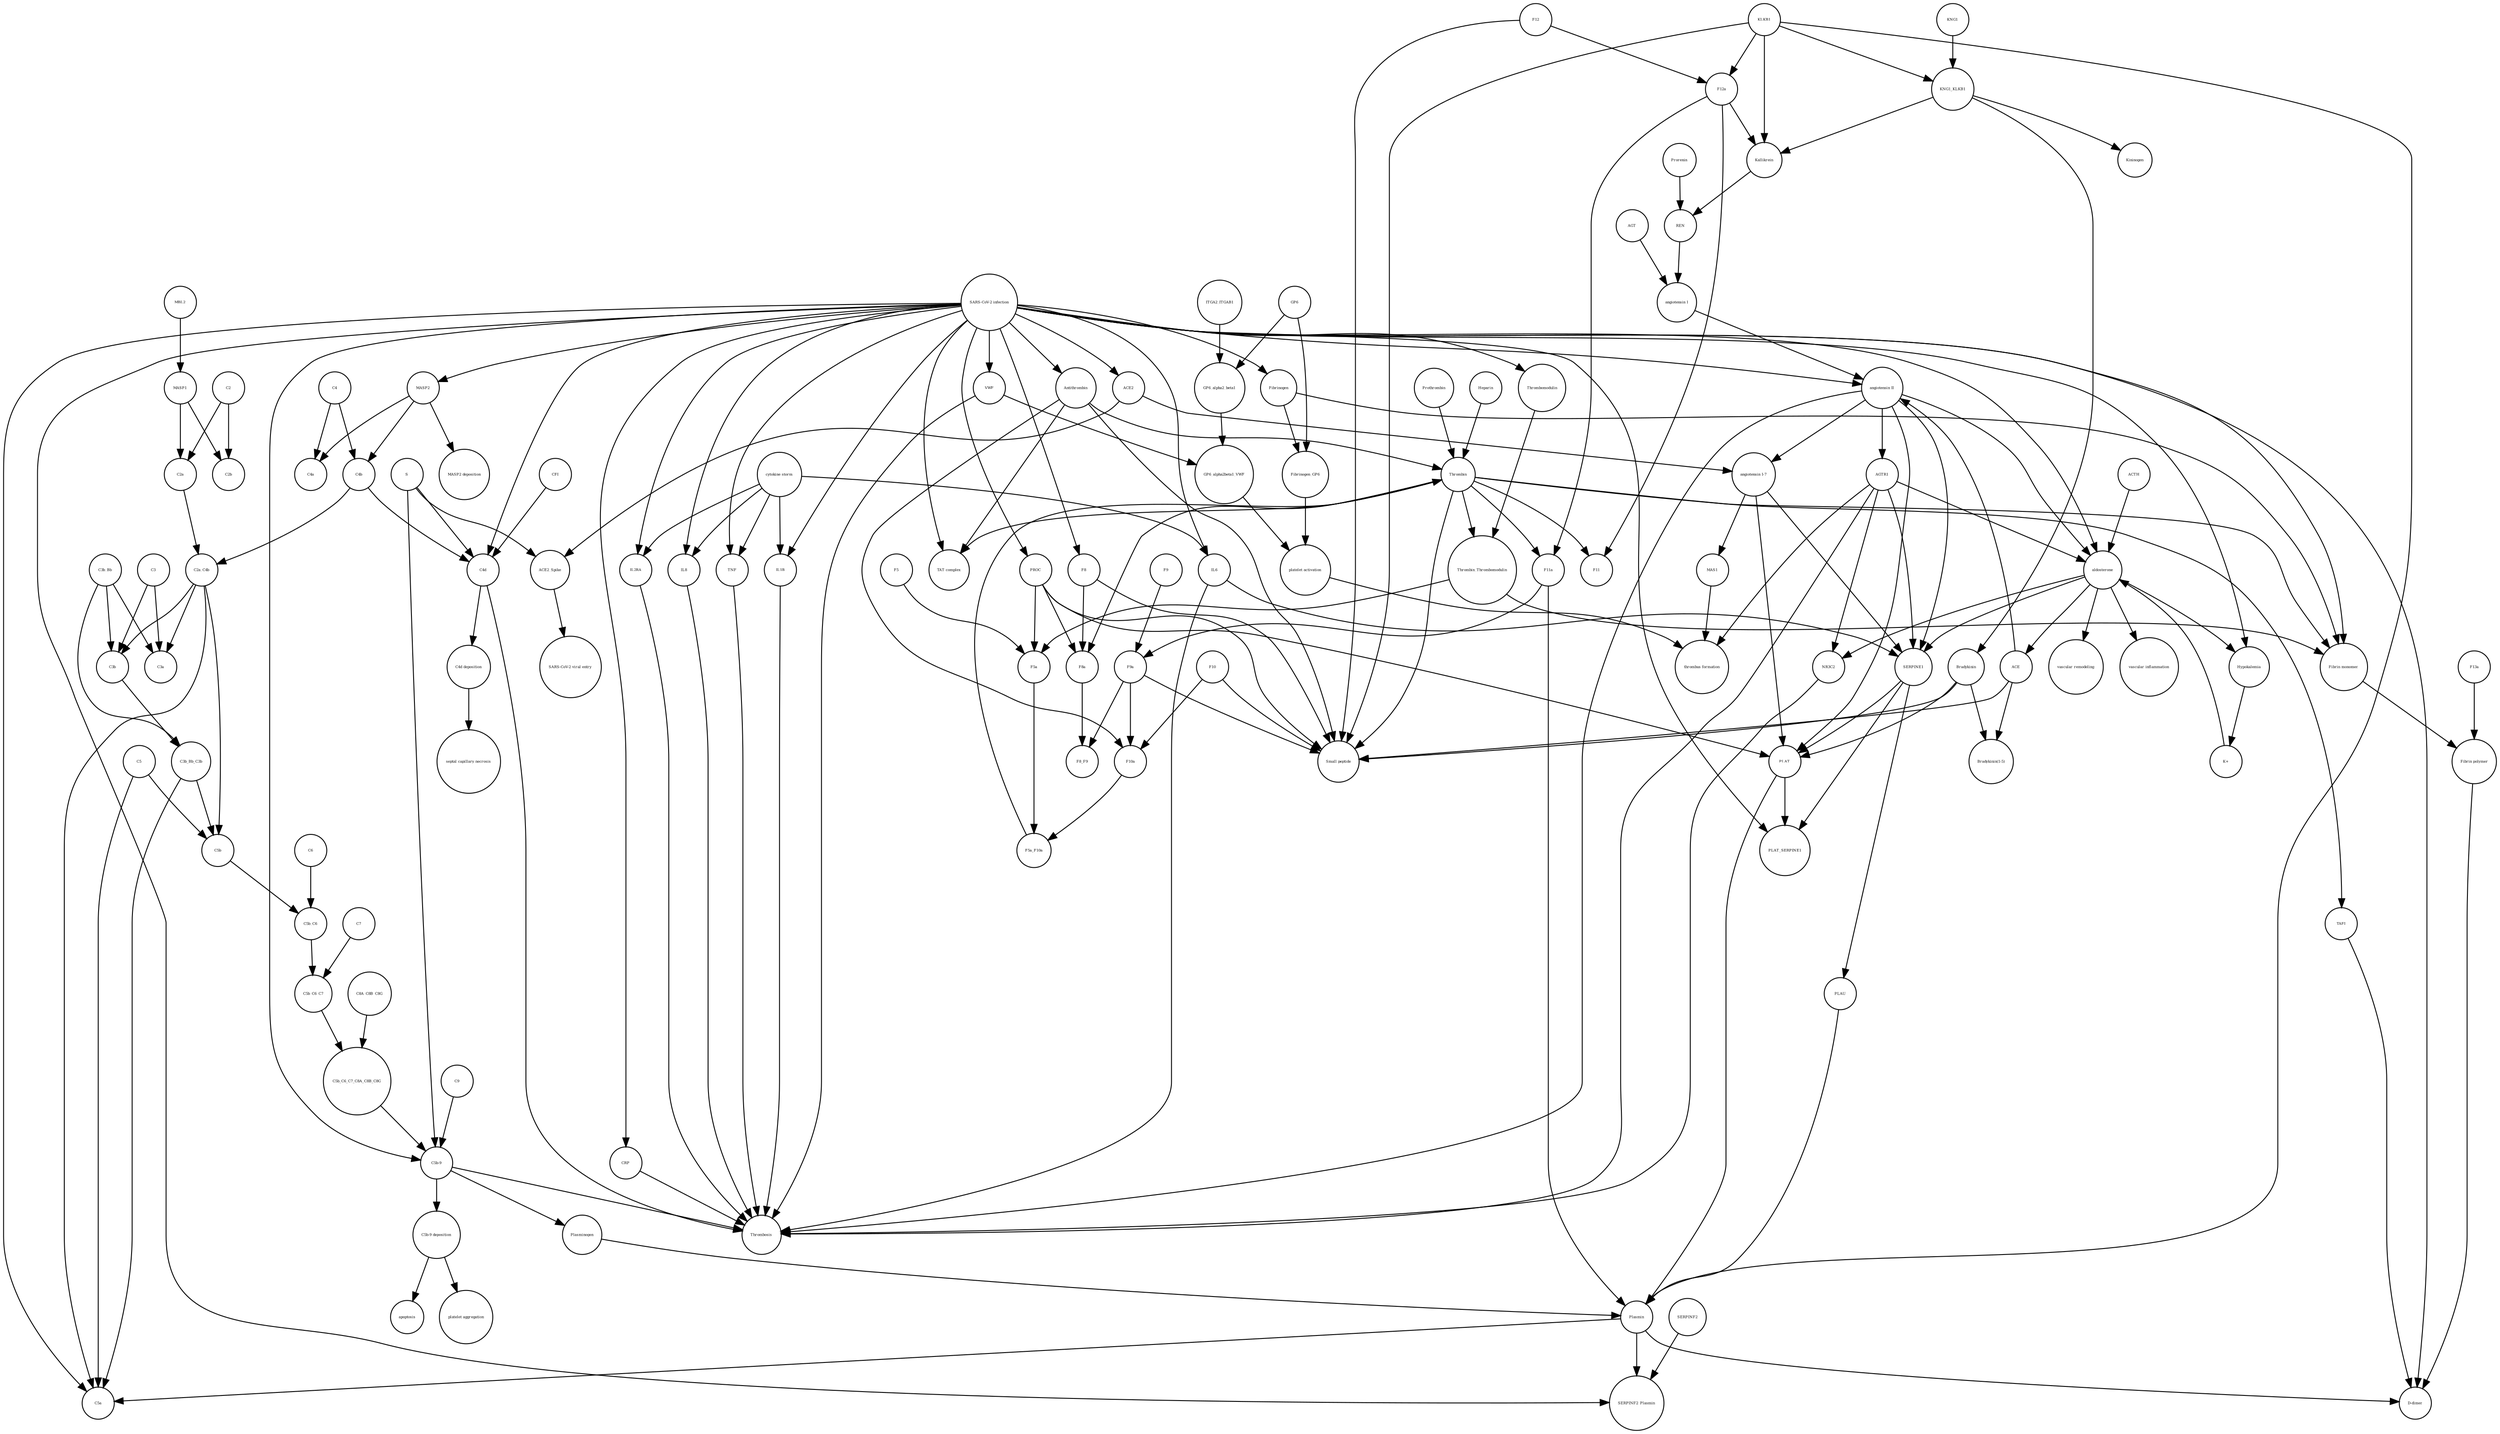 strict digraph  {
ACE2_Spike [annotation="urn_miriam_pdb_6CS2|urn_miriam_hgnc_13557|urn_miriam_uniprot_P0DTC2|urn_miriam_taxonomy_9606|urn_miriam_taxonomy_2697049", bipartite=0, cls=complex, fontsize=4, label=ACE2_Spike, shape=circle];
"SARS-CoV-2 viral entry" [annotation="urn_miriam_taxonomy_2697049|urn_miriam_mesh_D012327", bipartite=0, cls=phenotype, fontsize=4, label="SARS-CoV-2 viral entry", shape=circle];
"angiotensin II" [annotation="urn_miriam_obo.chebi_CHEBI%3A2718|urn_miriam_taxonomy_9606", bipartite=0, cls="simple chemical", fontsize=4, label="angiotensin II", shape=circle];
Thrombosis [annotation="urn_miriam_mesh_D013923|urn_miriam_mesh_D055806|urn_miriam_taxonomy_10090|urn_miriam_taxonomy_10116", bipartite=0, cls=phenotype, fontsize=4, label=Thrombosis, shape=circle];
AGTR1 [annotation=urn_miriam_hgnc_336, bipartite=0, cls=macromolecule, fontsize=4, label=AGTR1, shape=circle];
"thrombus formation" [annotation="urn_miriam_mesh_D013917|urn_miriam_taxonomy_9606", bipartite=0, cls=phenotype, fontsize=4, label="thrombus formation", shape=circle];
MAS1 [annotation="", bipartite=0, cls=macromolecule, fontsize=4, label=MAS1, shape=circle];
"C4d deposition" [annotation="urn_miriam_mesh_D018366|urn_miriam_pubmed_32299776|urn_miriam_taxonomy_9606", bipartite=0, cls=phenotype, fontsize=4, label="C4d deposition", shape=circle];
"septal capillary necrosis" [annotation="urn_miriam_mesh_D007681|urn_miriam_taxonomy_9606", bipartite=0, cls=phenotype, fontsize=4, label="septal capillary necrosis", shape=circle];
"C5b-9 deposition" [annotation="urn_miriam_pubmed_32299776|urn_miriam_mesh_D018366|urn_miriam_taxonomy_9606", bipartite=0, cls=phenotype, fontsize=4, label="C5b-9 deposition", shape=circle];
apoptosis [annotation="urn_miriam_obo.go_GO%3A0006915|urn_miriam_taxonomy_9606", bipartite=0, cls=phenotype, fontsize=4, label=apoptosis, shape=circle];
"platelet aggregation" [annotation="urn_miriam_obo.go_GO%3A0030168|urn_miriam_taxonomy_9606", bipartite=0, cls=phenotype, fontsize=4, label="platelet aggregation", shape=circle];
Fibrinogen_GP6 [annotation="urn_miriam_pubmed_19296670|urn_miriam_obo.go_GO%3A0005577|urn_miriam_hgnc_HGNC%3A14388|urn_miriam_taxonomy_9606", bipartite=0, cls=complex, fontsize=4, label=Fibrinogen_GP6, shape=circle];
"platelet activation" [annotation="urn_miriam_obo.go_GO%3A0030168|urn_miriam_taxonomy_9606", bipartite=0, cls=phenotype, fontsize=4, label="platelet activation", shape=circle];
GP6_alpha2beta1_VWF [annotation="urn_miriam_pubmed_25051961|urn_miriam_taxonomy_10090|urn_miriam_hgnc_14338|urn_miriam_hgnc_6137|urn_miriam_hgnc_6153|urn_miriam_hgnc_12726", bipartite=0, cls=complex, fontsize=4, label=GP6_alpha2beta1_VWF, shape=circle];
"C5b-9" [annotation="urn_miriam_obo.go_GO%3A0005579|urn_miriam_mesh_D015938|urn_miriam_mesh_D050776|urn_miriam_hgnc_1339|urn_miriam_hgnc_1346|urn_miriam_hgnc_1352|urn_miriam_hgnc_1353|urn_miriam_hgnc_1354|urn_miriam_hgnc_1358|urn_miriam_taxonomy_9606", bipartite=0, cls=complex, fontsize=4, label="C5b-9", shape=circle];
C4d [annotation="urn_miriam_hgnc.symbol_C4b|urn_miriam_mesh_C032261|urn_miriam_taxonomy_9606", bipartite=0, cls=macromolecule, fontsize=4, label=C4d, shape=circle];
MASP2 [annotation="urn_miriam_hgnc_6902|urn_miriam_taxonomy_9606", bipartite=0, cls=macromolecule, fontsize=4, label=MASP2, shape=circle];
"MASP2 deposition" [annotation="urn_miriam_pubmed_32299776|urn_miriam_taxonomy_9606", bipartite=0, cls=phenotype, fontsize=4, label="MASP2 deposition", shape=circle];
VWF [annotation="urn_miriam_hgnc_12726|urn_miriam_taxonomy_9606", bipartite=0, cls=macromolecule, fontsize=4, label=VWF, shape=circle];
CRP [annotation="urn_miriam_hgnc_2367|urn_miriam_taxonomy_9606", bipartite=0, cls=macromolecule, fontsize=4, label=CRP, shape=circle];
IL2RA [annotation="urn_miriam_hgnc_6008|urn_miriam_taxonomy_9606", bipartite=0, cls=macromolecule, fontsize=4, label=IL2RA, shape=circle];
IL8 [annotation="urn_miriam_hgnc_6025|urn_miriam_taxonomy_9606", bipartite=0, cls=macromolecule, fontsize=4, label=IL8, shape=circle];
TNF [annotation="urn_miriam_hgnc_11892|urn_miriam_taxonomy_9606", bipartite=0, cls=macromolecule, fontsize=4, label=TNF, shape=circle];
IL6 [annotation="urn_miriam_hgnc_6018|urn_miriam_taxonomy_9606", bipartite=0, cls=macromolecule, fontsize=4, label=IL6, shape=circle];
IL1B [annotation="urn_miriam_hgnc_5992|urn_miriam_taxonomy_9606", bipartite=0, cls=macromolecule, fontsize=4, label=IL1B, shape=circle];
NR3C2 [annotation="", bipartite=0, cls=macromolecule, fontsize=4, label=NR3C2, shape=circle];
aldosterone [annotation="urn_miriam_obo.chebi_CHEBI%3A27584", bipartite=0, cls="simple chemical", fontsize=4, label=aldosterone, shape=circle];
"vascular remodeling" [annotation="urn_miriam_obo.go_GO%3A0001974", bipartite=0, cls=phenotype, fontsize=4, label="vascular remodeling", shape=circle];
"vascular inflammation" [annotation="", bipartite=0, cls=phenotype, fontsize=4, label="vascular inflammation", shape=circle];
"SARS-CoV-2 infection" [annotation="urn_miriam_taxonomy_2697049|urn_miriam_mesh_D012327", bipartite=0, cls=phenotype, fontsize=4, label="SARS-CoV-2 infection", shape=circle];
Hypokalemia [annotation="urn_miriam_mesh_D007008|urn_miriam_taxonomy_9606", bipartite=0, cls=phenotype, fontsize=4, label=Hypokalemia, shape=circle];
Thrombin [annotation="urn_miriam_hgnc_3535|urn_miriam_taxonomy_9606", bipartite=0, cls=macromolecule, fontsize=4, label=Thrombin, shape=circle];
F9 [annotation="urn_miriam_hgnc_35531|urn_miriam_taxonomy_9606", bipartite=0, cls=macromolecule, fontsize=4, label=F9, shape=circle];
ACTH [annotation=urn_miriam_hgnc_9201, bipartite=0, cls="simple chemical", fontsize=4, label=ACTH, shape=circle];
C3b_Bb [annotation="urn_miriam_pubmed_12440962|urn_miriam_brenda_3.4.21.47|urn_miriam_mesh_D051561|urn_miriam_mesh_D003179|urn_miriam_hgnc_1037|urn_miriam_taxonomy_9606", bipartite=0, cls=complex, fontsize=4, label=C3b_Bb, shape=circle];
Fibrinogen [annotation="urn_miriam_pubmed_19296670|urn_miriam_obo.go_GO%3A0005577|urn_miriam_hgnc_3661|urn_miriam_hgnc_3662|urn_miriam_hgnc_3694|urn_miriam_taxonomy_9606", bipartite=0, cls=complex, fontsize=4, label=Fibrinogen, shape=circle];
Plasmin [annotation="urn_miriam_hgnc.symbol_PLG|urn_miriam_mesh_D005341|urn_miriam_brenda_3.4.21.7|urn_miriam_taxonomy_9606", bipartite=0, cls=macromolecule, fontsize=4, label=Plasmin, shape=circle];
GP6_alpha2_beta1 [annotation="urn_miriam_pubmed_25051961|urn_miriam_taxonomy_10090|urn_miriam_hgnc_14338|urn_miriam_hgnc_6137|urn_miriam_hgnc_6153", bipartite=0, cls=complex, fontsize=4, label=GP6_alpha2_beta1, shape=circle];
F13a [annotation="urn_miriam_hgnc.symbol_F13|urn_miriam_mesh_D026122|urn_miriam_brenda_2.3.2.13|urn_miriam_taxonomy_9606", bipartite=0, cls=macromolecule, fontsize=4, label=F13a, shape=circle];
F12 [annotation="urn_miriam_hgnc_3530|urn_miriam_taxonomy_9606", bipartite=0, cls=macromolecule, fontsize=4, label=F12, shape=circle];
C8A_C8B_C8G [annotation="urn_miriam_mesh_D003185|urn_miriam_hgnc_1353|urn_miriam_hgnc_1352|urn_miriam_hgnc_1354|urn_miriam_taxonomy_9606", bipartite=0, cls=complex, fontsize=4, label=C8A_C8B_C8G, shape=circle];
C5b_C6_C7 [annotation="urn_miriam_pubmed_28630159|urn_miriam_mesh_C037453|urn_miriam_mesh_D050776|urn_miriam_hgnc_1339|urn_miriam_hgnc_1346|urn_miriam_taxonomy_9606", bipartite=0, cls=complex, fontsize=4, label=C5b_C6_C7, shape=circle];
F5 [annotation="urn_miriam_hgnc_3541|urn_miriam_taxonomy_9606", bipartite=0, cls=macromolecule, fontsize=4, label=F5, shape=circle];
Plasminogen [annotation="urn_miriam_hgnc_9071|urn_miriam_taxonomy_9606", bipartite=0, cls=macromolecule, fontsize=4, label=Plasminogen, shape=circle];
"Bradykinin(1-5)" [annotation="urn_miriam_mesh_C079000|urn_miriam_taxonomy_9606", bipartite=0, cls=macromolecule, fontsize=4, label="Bradykinin(1-5)", shape=circle];
SERPINF2 [annotation="urn_miriam_hgnc_9075|urn_miriam_taxonomy_9606", bipartite=0, cls=macromolecule, fontsize=4, label=SERPINF2, shape=circle];
"Small peptide" [annotation=urn_miriam_mesh_D010446, bipartite=0, cls=macromolecule, fontsize=4, label="Small peptide", shape=circle];
C6 [annotation="urn_miriam_hgnc_1339|urn_miriam_taxonomy_9606", bipartite=0, cls=macromolecule, fontsize=4, label=C6, shape=circle];
Kininogen [annotation="urn_miriam_hgnc.symbol_KNG1|urn_miriam_mesh_D019679|urn_miriam_taxonomy_9606", bipartite=0, cls=macromolecule, fontsize=4, label=Kininogen, shape=circle];
C2a_C4b [annotation="urn_miriam_mesh_D051574|urn_miriam_brenda_3.4.21.43|urn_miriam_mesh_D050678|urn_miriam_hgnc_1324|urn_miriam_taxonomy_9606", bipartite=0, cls=complex, fontsize=4, label=C2a_C4b, shape=circle];
Thrombin_Thrombomodulin [annotation="urn_miriam_pubmed_6282863|urn_miriam_taxonomy_9986|urn_miriam_biogrid_283352|urn_miriam_mesh_D013917|urn_miriam_hgnc_11784", bipartite=0, cls=complex, fontsize=4, label=Thrombin_Thrombomodulin, shape=circle];
C5b [annotation="urn_miriam_hgnc.symbol_C5|urn_miriam_mesh_D050776|urn_miriam_taxonomy_9606", bipartite=0, cls=macromolecule, fontsize=4, label=C5b, shape=circle];
"Fibrin polymer" [annotation="urn_miriam_mesh_C465961|urn_miriam_taxonomy_9606", bipartite=0, cls=macromolecule, fontsize=4, label="Fibrin polymer", shape=circle];
C2b [annotation="urn_miriam_hgnc.symbol_C2|urn_miriam_mesh_D050679|urn_miriam_taxonomy_9606", bipartite=0, cls=macromolecule, fontsize=4, label=C2b, shape=circle];
C5a [annotation="urn_miriam_hgnc.symbol_C5|urn_miriam_mesh_D015936|urn_miriam_taxonomy_9606", bipartite=0, cls=macromolecule, fontsize=4, label=C5a, shape=circle];
C3 [annotation="urn_miriam_hgnc_1318|urn_miriam_taxonomy_9606", bipartite=0, cls=macromolecule, fontsize=4, label=C3, shape=circle];
C5b_C6 [annotation="urn_miriam_mesh_C050974|urn_miriam_mesh_D050776|urn_miriam_hgnc_1339|urn_miriam_taxonomy_9606", bipartite=0, cls=complex, fontsize=4, label=C5b_C6, shape=circle];
F12a [annotation="urn_miriam_hgnc.symbol_F12|urn_miriam_mesh_D015956|urn_miriam_brenda_3.4.21.38|urn_miriam_taxonomy_9606", bipartite=0, cls=macromolecule, fontsize=4, label=F12a, shape=circle];
TAFI [annotation="urn_miriam_hgnc_1546|urn_miriam_taxonomy_9606", bipartite=0, cls=macromolecule, fontsize=4, label=TAFI, shape=circle];
REN [annotation="urn_miriam_hgnc.symbol_REN|urn_miriam_taxonomy_9606", bipartite=0, cls=macromolecule, fontsize=4, label=REN, shape=circle];
"K+" [annotation="urn_miriam_obo.chebi_CHEBI%3A29103", bipartite=0, cls="simple chemical", fontsize=4, label="K+", shape=circle];
KLKB1 [annotation="urn_miriam_hgnc_6371|urn_miriam_taxonomy_9606", bipartite=0, cls=macromolecule, fontsize=4, label=KLKB1, shape=circle];
S [annotation="urn_miriam_uniprot_P0DTC2|urn_miriam_uniprot_P59594|urn_miriam_taxonomy_2697049", bipartite=0, cls=macromolecule, fontsize=4, label=S, shape=circle];
C2a [annotation="urn_miriam_hgnc.symbol_C2|urn_miriam_mesh_D050678|urn_miriam_taxonomy_9606", bipartite=0, cls=macromolecule, fontsize=4, label=C2a, shape=circle];
"angiotensin I" [annotation="urn_miriam_obo.chebi_CHEBI%3A2718|urn_miriam_taxonomy_9606", bipartite=0, cls="simple chemical", fontsize=4, label="angiotensin I", shape=circle];
F10a [annotation="urn_miriam_hgnc.symbol_F10|urn_miriam_mesh_D015951|urn_miriam_brenda_3.4.21.6|urn_miriam_taxonomy_9606", bipartite=0, cls=macromolecule, fontsize=4, label=F10a, shape=circle];
C3b_Bb_C3b [annotation="urn_miriam_pubmed_12440962|urn_miriam_brenda_34.4.21.47|urn_miriam_mesh_D051566|urn_miriam_mesh_D003179|urn_miriam_hgnc_1037|urn_miriam_taxonomy_9606", bipartite=0, cls=complex, fontsize=4, label=C3b_Bb_C3b, shape=circle];
"TAT complex" [annotation="urn_miriam_pubmed_22930518|urn_miriam_mesh_C046193|urn_miriam_mesh_D013917|urn_miriam_hgnc_775|urn_miriam_taxonomy_9606", bipartite=0, cls=complex, fontsize=4, label="TAT complex", shape=circle];
MBL2 [annotation="urn_miriam_hgnc_6902|urn_miriam_taxonomy_9606", bipartite=0, cls=macromolecule, fontsize=4, label=MBL2, shape=circle];
GP6 [annotation="urn_miriam_hgnc_HGNC%3A14388|urn_miriam_taxonomy_9606", bipartite=0, cls=macromolecule, fontsize=4, label=GP6, shape=circle];
F5a_F10a [annotation="urn_miriam_pubmed_2303476|urn_miriam_mesh_C022475|urn_miriam_mesh_D15943|urn_miriam_mesh_D015951|urn_miriam_taxonomy_9606", bipartite=0, cls=complex, fontsize=4, label=F5a_F10a, shape=circle];
C9 [annotation="urn_miriam_hgnc_1358|urn_miriam_taxonomy_9606", bipartite=0, cls=macromolecule, fontsize=4, label=C9, shape=circle];
C7 [annotation="urn_miriam_hgnc_HGNC%3A1346|urn_miriam_taxonomy_9606", bipartite=0, cls=macromolecule, fontsize=4, label=C7, shape=circle];
Bradykinin [annotation="urn_miriam_obo.chebi_CHEBI%3A3165|urn_miriam_taxonomy_9606", bipartite=0, cls=macromolecule, fontsize=4, label=Bradykinin, shape=circle];
PLAT [annotation="urn_miriam_hgnc_9051|urn_miriam_taxonomy_9606", bipartite=0, cls=macromolecule, fontsize=4, label=PLAT, shape=circle];
C3a [annotation="urn_miriam_hgnc.symbol_C3|urn_miriam_mesh_D015926|urn_miriam_taxonomy_9606", bipartite=0, cls=macromolecule, fontsize=4, label=C3a, shape=circle];
C5b_C6_C7_C8A_C8B_C8G [annotation="urn_miriam_pubmed_28630159|urn_miriam_mesh_C042295|urn_miriam_mesh_D050776|urn_miriam_hgnc_1339|urn_miriam_hgnc_1352|urn_miriam_hgnc_1353|urn_miriam_hgnc_1354|urn_miriam_taxonomy_9606", bipartite=0, cls=complex, fontsize=4, label=C5b_C6_C7_C8A_C8B_C8G, shape=circle];
Antithrombin [annotation="urn_miriam_hgnc_775|urn_miriam_taxonomy_9606", bipartite=0, cls=macromolecule, fontsize=4, label=Antithrombin, shape=circle];
C3b [annotation="urn_miriam_hgnc.symbol_C3|urn_miriam_mesh_D003179|urn_miriam_taxonomy_9606", bipartite=0, cls=macromolecule, fontsize=4, label=C3b, shape=circle];
C4b [annotation="urn_miriam_hgnc_1324|urn_miriam_taxonomy_9606", bipartite=0, cls=macromolecule, fontsize=4, label=C4b, shape=circle];
PLAU [annotation="urn_miriam_hgnc_9052|urn_miriam_taxonomy_9606", bipartite=0, cls=macromolecule, fontsize=4, label=PLAU, shape=circle];
CFI [annotation="urn_miriam_hgnc_2771|urn_miriam_taxonomy_9606", bipartite=0, cls=macromolecule, fontsize=4, label=CFI, shape=circle];
PROC [annotation="urn_miriam_hgnc_9451|urn_miriam_taxonomy_9606", bipartite=0, cls=macromolecule, fontsize=4, label=PROC, shape=circle];
Heparin [annotation="urn_miriam_pubmed_708377|urn_miriam_obo.chebi_CHEBI%3A28304|urn_miriam_taxonomy_9606", bipartite=0, cls="simple chemical", fontsize=4, label=Heparin, shape=circle];
KNG1 [annotation="urn_miriam_hgnc.symbol_6383|urn_miriam_taxonomy_9606", bipartite=0, cls=macromolecule, fontsize=4, label=KNG1, shape=circle];
"angiotensin I-7" [annotation="urn_miriam_obo.chebi_CHEBI%3A55438|urn_miriam_taxonomy_9606", bipartite=0, cls="simple chemical", fontsize=4, label="angiotensin I-7", shape=circle];
F10 [annotation="urn_miriam_hgnc_3528|urn_miriam_taxonomy_9606", bipartite=0, cls=macromolecule, fontsize=4, label=F10, shape=circle];
ACE2 [annotation="urn_miriam_hgnc_13557|urn_miriam_taxonomy_9606", bipartite=0, cls=macromolecule, fontsize=4, label=ACE2, shape=circle];
"D-dimer" [annotation="urn_miriam_pubmed_19008457|urn_miriam_mesh_C036309|urn_miriam_taxonomy_9606", bipartite=0, cls=macromolecule, fontsize=4, label="D-dimer", shape=circle];
AGT [annotation="urn_miriam_hgnc_333|urn_miriam_taxonomy_9606", bipartite=0, cls=macromolecule, fontsize=4, label=AGT, shape=circle];
C5 [annotation="urn_miriam_hgnc_1331|urn_miriam_taxonomy_9606", bipartite=0, cls=macromolecule, fontsize=4, label=C5, shape=circle];
MASP1 [annotation="urn_miriam_hgnc_6901|urn_miriam_taxonomy_9606", bipartite=0, cls=macromolecule, fontsize=4, label=MASP1, shape=circle];
"cytokine storm" [annotation="urn_miriam_pubmed_2504360|urn_miriam_taxonomy_9606", bipartite=0, cls=phenotype, fontsize=4, label="cytokine storm", shape=circle];
F5a [annotation="urn_miriam_hgnc.symbol_F5|urn_miriam_mesh_D015943|urn_miriam_taxonomy_9606", bipartite=0, cls=macromolecule, fontsize=4, label=F5a, shape=circle];
KNG1_KLKB1 [annotation="urn_miriam_pubmed_17598838|urn_miriam_intact_EBI-10087151|urn_miriam_hgnc_6371|urn_miriam_hgnc_6383|urn_miriam_taxonomy_9606", bipartite=0, cls=complex, fontsize=4, label=KNG1_KLKB1, shape=circle];
"Fibrin monomer" [annotation="urn_miriam_mesh_C011468|urn_miriam_taxonomy_9606", bipartite=0, cls=macromolecule, fontsize=4, label="Fibrin monomer", shape=circle];
Prorenin [annotation="urn_miriam_hgnc_9958|urn_miriam_taxonomy_9606", bipartite=0, cls=macromolecule, fontsize=4, label=Prorenin, shape=circle];
F8a [annotation="urn_miriam_hgnc.symbol_F8|urn_miriam_mesh_D015944|urn_miriam_taxonomy_9606", bipartite=0, cls=macromolecule, fontsize=4, label=F8a, shape=circle];
F11 [annotation="urn_miriam_hgnc_3529|urn_miriam_taxonomy_9606", bipartite=0, cls=macromolecule, fontsize=4, label=F11, shape=circle];
SERPINF2_Plasmin [annotation="urn_miriam_pubmed_2437112|urn_miriam_biogrid_314240|urn_miriam_hgnc_9075|urn_miriam_mesh_D005341|urn_miriam_taxonomy_9606", bipartite=0, cls=complex, fontsize=4, label=SERPINF2_Plasmin, shape=circle];
C2 [annotation="urn_miriam_hgnc_1248|urn_miriam_taxonomy_9606", bipartite=0, cls=macromolecule, fontsize=4, label=C2, shape=circle];
Prothrombin [annotation="urn_miriam_hgnc_3535|urn_miriam_taxonomy_9606", bipartite=0, cls=macromolecule, fontsize=4, label=Prothrombin, shape=circle];
ACE [annotation="urn_miriam_hgnc_2707|urn_miriam_taxonomy_9606", bipartite=0, cls=macromolecule, fontsize=4, label=ACE, shape=circle];
SERPINE1 [annotation="", bipartite=0, cls=macromolecule, fontsize=4, label=SERPINE1, shape=circle];
F8 [annotation="urn_miriam_hgnc_3546|urn_miriam_taxonomy_9606", bipartite=0, cls=macromolecule, fontsize=4, label=F8, shape=circle];
F11a [annotation="urn_miriam_hgnc.symbol_F11|urn_miriam_mesh_D015945|urn_miriam_brenda_3.4.21.27|urn_miriam_taxonomy_9606", bipartite=0, cls=macromolecule, fontsize=4, label=F11a, shape=circle];
F9a [annotation="urn_miriam_hgnc.symbol_F9|urn_miriam_mesh_D015949|urn_miriam_taxonomy_9606", bipartite=0, cls=macromolecule, fontsize=4, label=F9a, shape=circle];
F8_F9 [annotation="urn_miriam_pubmed_22471307|urn_miriam_hgnc_3546|urn_miriam_hgnc_35531|urn_miriam_intact_EBI-11621595|urn_miriam_taxonomy_9606", bipartite=0, cls=complex, fontsize=4, label=F8_F9, shape=circle];
PLAT_SERPINE1 [annotation="urn_miriam_pubmed_22449964|urn_miriam_intact_EBI-7800882|urn_miriam_hgnc_9051|urn_miriam_hgnc_8593|urn_miriam_taxonomy_9606", bipartite=0, cls=complex, fontsize=4, label=PLAT_SERPINE1, shape=circle];
ITGA2_ITGAB1 [annotation="urn_miriam_intact_EBI-16428357|urn_miriam_hgnc_6137|urn_miriam_hgnc_6153|urn_miriam_taxonomy_9606", bipartite=0, cls=complex, fontsize=4, label=ITGA2_ITGAB1, shape=circle];
Thrombomodulin [annotation="urn_miriam_hgnc_11784|urn_miriam_taxonomy_9606", bipartite=0, cls=macromolecule, fontsize=4, label=Thrombomodulin, shape=circle];
C4 [annotation="urn_miriam_mesh_D00318|urn_miriam_taxonomy_9606", bipartite=0, cls=macromolecule, fontsize=4, label=C4, shape=circle];
Kallikrein [annotation="urn_miriam_hgnc.symbol_KLKB1|urn_miriam_mesh_D020842|urn_miriam_brenda_3.4.21.34|urn_miriam_taxonomy_9606", bipartite=0, cls=macromolecule, fontsize=4, label=Kallikrein, shape=circle];
C4a [annotation="urn_miriam_hgnc_1323|urn_miriam_taxonomy_9606", bipartite=0, cls=macromolecule, fontsize=4, label=C4a, shape=circle];
ACE2_Spike -> "SARS-CoV-2 viral entry"  [annotation="", interaction_type="necessary stimulation"];
"angiotensin II" -> Thrombosis  [annotation="", interaction_type="necessary stimulation"];
"angiotensin II" -> SERPINE1  [annotation="urn_miriam_pubmed_2091055|urn_miriam_taxonomy_9606|urn_miriam_pubmed_8034668|urn_miriam_pubmed_20591974|urn_miriam_pubmed_11983698", interaction_type=catalysis];
"angiotensin II" -> AGTR1  [annotation="", interaction_type=stimulation];
"angiotensin II" -> aldosterone  [annotation="urn_miriam_pubmed_8404594|urn_miriam_taxonomy_9606|urn_miriam_pubmed_173529|urn_miriam_taxonomy_9615|urn_miriam_pubmed_32565254", interaction_type=catalysis];
"angiotensin II" -> "angiotensin I-7"  [annotation="", interaction_type=production];
"angiotensin II" -> PLAT  [annotation="urn_miriam_pubmed_10373228|urn_miriam_pubmed_3124286|urn_miriam_taxonomy_9606|urn_miriam_pubmed_12091055|urn_miriam_pubmed_3096399", interaction_type=catalysis];
AGTR1 -> "thrombus formation"  [annotation="", interaction_type=stimulation];
AGTR1 -> Thrombosis  [annotation="", interaction_type=stimulation];
AGTR1 -> SERPINE1  [annotation="urn_miriam_pubmed_2091055|urn_miriam_taxonomy_9606|urn_miriam_pubmed_8034668|urn_miriam_pubmed_20591974|urn_miriam_pubmed_11983698", interaction_type=catalysis];
AGTR1 -> aldosterone  [annotation="urn_miriam_pubmed_8404594|urn_miriam_taxonomy_9606|urn_miriam_pubmed_173529|urn_miriam_taxonomy_9615|urn_miriam_pubmed_32565254", interaction_type=catalysis];
AGTR1 -> NR3C2  [annotation="urn_miriam_pubmed_21349712|urn_miriam_taxonomy_10116|urn_miriam_pubmed_7045029|urn_miriam_taxonomy_10090", interaction_type=catalysis];
MAS1 -> "thrombus formation"  [annotation="", interaction_type=inhibition];
"C4d deposition" -> "septal capillary necrosis"  [annotation="", interaction_type="necessary stimulation"];
"C5b-9 deposition" -> apoptosis  [annotation="", interaction_type="necessary stimulation"];
"C5b-9 deposition" -> "platelet aggregation"  [annotation="", interaction_type="necessary stimulation"];
Fibrinogen_GP6 -> "platelet activation"  [annotation="", interaction_type=stimulation];
"platelet activation" -> "thrombus formation"  [annotation="", interaction_type=stimulation];
GP6_alpha2beta1_VWF -> "platelet activation"  [annotation="", interaction_type=stimulation];
"C5b-9" -> Thrombosis  [annotation="", interaction_type="necessary stimulation"];
"C5b-9" -> "C5b-9 deposition"  [annotation="", interaction_type="necessary stimulation"];
"C5b-9" -> Plasminogen  [annotation="urn_miriam_pubmed_9012652|urn_miriam_taxonomy_9606", interaction_type=stimulation];
C4d -> Thrombosis  [annotation="", interaction_type="necessary stimulation"];
C4d -> "C4d deposition"  [annotation="", interaction_type="necessary stimulation"];
MASP2 -> "MASP2 deposition"  [annotation="", interaction_type="necessary stimulation"];
MASP2 -> C4a  [annotation="urn_miriam_pubmed_21664989|urn_miriam_taxonomy_9606", interaction_type=catalysis];
MASP2 -> C4b  [annotation="urn_miriam_pubmed_21664989|urn_miriam_taxonomy_9606", interaction_type=catalysis];
VWF -> Thrombosis  [annotation="", interaction_type="necessary stimulation"];
VWF -> GP6_alpha2beta1_VWF  [annotation="", interaction_type=production];
CRP -> Thrombosis  [annotation="", interaction_type="necessary stimulation"];
IL2RA -> Thrombosis  [annotation="", interaction_type="necessary stimulation"];
IL8 -> Thrombosis  [annotation="", interaction_type="necessary stimulation"];
TNF -> Thrombosis  [annotation="", interaction_type="necessary stimulation"];
IL6 -> Thrombosis  [annotation="", interaction_type="necessary stimulation"];
IL6 -> SERPINE1  [annotation="urn_miriam_pubmed_2091055|urn_miriam_taxonomy_9606|urn_miriam_pubmed_8034668|urn_miriam_pubmed_20591974|urn_miriam_pubmed_11983698", interaction_type=catalysis];
IL1B -> Thrombosis  [annotation="", interaction_type="necessary stimulation"];
NR3C2 -> Thrombosis  [annotation="", interaction_type=stimulation];
aldosterone -> "vascular remodeling"  [annotation="", interaction_type=stimulation];
aldosterone -> "vascular inflammation"  [annotation="", interaction_type=stimulation];
aldosterone -> Hypokalemia  [annotation="", interaction_type=modulation];
aldosterone -> SERPINE1  [annotation="urn_miriam_pubmed_2091055|urn_miriam_taxonomy_9606|urn_miriam_pubmed_8034668|urn_miriam_pubmed_20591974|urn_miriam_pubmed_11983698", interaction_type=catalysis];
aldosterone -> NR3C2  [annotation="urn_miriam_pubmed_21349712|urn_miriam_taxonomy_10116|urn_miriam_pubmed_7045029|urn_miriam_taxonomy_10090", interaction_type=stimulation];
aldosterone -> ACE  [annotation="urn_miriam_pubmed_5932931|urn_miriam_taxonomy_10116", interaction_type=catalysis];
"SARS-CoV-2 infection" -> Hypokalemia  [annotation="", interaction_type="necessary stimulation"];
"SARS-CoV-2 infection" -> "C5b-9"  [annotation="urn_miriam_pmc_PMC7260598|urn_miriam_taxonomy_9606", interaction_type="necessary stimulation"];
"SARS-CoV-2 infection" -> IL8  [annotation="urn_miriam_pubmed_32286245|urn_miriam_taxonomy_9606", interaction_type=stimulation];
"SARS-CoV-2 infection" -> "D-dimer"  [annotation="urn_miriam_pubmed_29096812|urn_miriam_pubmed_10574983|urn_miriam_pubmed_32172226|urn_miriam_taxonomy_9606", interaction_type="necessary stimulation"];
"SARS-CoV-2 infection" -> PLAT_SERPINE1  [annotation="urn_miriam_pubmed_22449964|urn_miriam_doi_10.1101%2F2020.04.25.20077842|urn_miriam_taxonomy_9606", interaction_type="necessary stimulation"];
"SARS-CoV-2 infection" -> IL1B  [annotation="urn_miriam_pubmed_32359396|urn_miriam_taxonomy_9606", interaction_type=stimulation];
"SARS-CoV-2 infection" -> "angiotensin II"  [annotation="urn_miriam_pubmed_32048163|urn_miriam_taxonomy_9606", interaction_type=catalysis];
"SARS-CoV-2 infection" -> IL2RA  [annotation="urn_miriam_pubmed_32286245|urn_miriam_taxonomy_9606", interaction_type=stimulation];
"SARS-CoV-2 infection" -> CRP  [annotation="urn_miriam_pubmed_32171076|urn_miriam_taxonomy_9606", interaction_type="necessary stimulation"];
"SARS-CoV-2 infection" -> Fibrinogen  [annotation="urn_miriam_pubmed_32172226|urn_miriam_taxonomy_9606", interaction_type="necessary stimulation"];
"SARS-CoV-2 infection" -> Thrombomodulin  [annotation="urn_miriam_doi_10.1101%2F2020.04.25.20077842|urn_miriam_taxonomy_9606", interaction_type="necessary stimulation"];
"SARS-CoV-2 infection" -> SERPINF2_Plasmin  [annotation="urn_miriam_pubmed_2437112|urn_miriam_doi_10.1101%2F2020.04.25.20077842|urn_miriam_taxonomy_9606", interaction_type=stimulation];
"SARS-CoV-2 infection" -> "Fibrin monomer"  [annotation="urn_miriam_pubmed_6282863|urn_miriam_pubmed_28228446|urn_miriam_pubmed_2117226|urn_miriam_taxonomy_9606", interaction_type="necessary stimulation"];
"SARS-CoV-2 infection" -> aldosterone  [annotation="urn_miriam_pubmed_8404594|urn_miriam_taxonomy_9606|urn_miriam_pubmed_173529|urn_miriam_taxonomy_9615|urn_miriam_pubmed_32565254", interaction_type="necessary stimulation"];
"SARS-CoV-2 infection" -> Antithrombin  [annotation="urn_miriam_pubmed_32302438|urn_miriam_taxonomy_9606", interaction_type=inhibition];
"SARS-CoV-2 infection" -> MASP2  [annotation="urn_miriam_pubmed_11290788|urn_miriam_pubmed_32299776|urn_miriam_taxonomy_9606", interaction_type=stimulation];
"SARS-CoV-2 infection" -> ACE2  [annotation="urn_miriam_pubmed_16008552|urn_miriam_taxonomy_9606", interaction_type=inhibition];
"SARS-CoV-2 infection" -> VWF  [annotation="urn_miriam_pubmed_32367170|urn_miriam_taxonomy_9606", interaction_type="necessary stimulation"];
"SARS-CoV-2 infection" -> IL6  [annotation="urn_miriam_pubmed_32286245|urn_miriam_taxonomy_9606", interaction_type=stimulation];
"SARS-CoV-2 infection" -> C4d  [annotation="urn_miriam_pubmed_32299776|urn_miriam_taxonomy_9606", interaction_type=stimulation];
"SARS-CoV-2 infection" -> F8  [annotation="urn_miriam_pubmed_32367170|urn_miriam_taxonomy_9606", interaction_type="necessary stimulation"];
"SARS-CoV-2 infection" -> C5a  [annotation="urn_miriam_pmc_PMC7260598|urn_miriam_taxonomy_9606", interaction_type="necessary stimulation"];
"SARS-CoV-2 infection" -> "TAT complex"  [annotation="urn_miriam_pubmed_8136018|urn_miriam_doi_10.1101%2F2020.04.25.20077842|urn_miriam_taxonomy_9606", interaction_type="necessary stimulation"];
"SARS-CoV-2 infection" -> TNF  [annotation="urn_miriam_pubmed_32504360|urn_miriam_taxonomy_9606", interaction_type=stimulation];
"SARS-CoV-2 infection" -> PROC  [annotation="urn_miriam_pubmed_32302438|urn_miriam_taxonomy_9606", interaction_type="necessary stimulation"];
Hypokalemia -> "K+"  [annotation="urn_miriam_pubmed_32525548|urn_miriam_taxonomy_9606", interaction_type=inhibition];
Thrombin -> Thrombin_Thrombomodulin  [annotation="", interaction_type=production];
Thrombin -> "Fibrin monomer"  [annotation="urn_miriam_pubmed_6282863|urn_miriam_pubmed_28228446|urn_miriam_pubmed_2117226|urn_miriam_taxonomy_9606", interaction_type=catalysis];
Thrombin -> F11a  [annotation="urn_miriam_pubmed_21304106|urn_miriam_pubmed_8631976|urn_miriam_taxonomy_9606", interaction_type=catalysis];
Thrombin -> F11  [annotation="urn_miriam_pubmed_21304106|urn_miriam_pubmed_8631976|urn_miriam_taxonomy_9606", interaction_type=catalysis];
Thrombin -> "Small peptide"  [annotation="urn_miriam_pubmed_15746105|urn_miriam_taxonomy_9606", interaction_type=catalysis];
Thrombin -> F8a  [annotation="urn_miriam_pubmed_15746105|urn_miriam_taxonomy_9606", interaction_type=catalysis];
Thrombin -> "TAT complex"  [annotation="", interaction_type=production];
Thrombin -> TAFI  [annotation="urn_miriam_pubmed_23809134|urn_miriam_taxonomy_9823", interaction_type=catalysis];
F9 -> F9a  [annotation="", interaction_type=production];
ACTH -> aldosterone  [annotation="urn_miriam_pubmed_8404594|urn_miriam_taxonomy_9606|urn_miriam_pubmed_173529|urn_miriam_taxonomy_9615|urn_miriam_pubmed_32565254", interaction_type=catalysis];
C3b_Bb -> C3b  [annotation="urn_miriam_pubmed_427127|urn_miriam_taxonomy_9606|urn_miriam_pubmed_17395591", interaction_type=catalysis];
C3b_Bb -> C3a  [annotation="urn_miriam_pubmed_427127|urn_miriam_taxonomy_9606|urn_miriam_pubmed_17395591", interaction_type=catalysis];
C3b_Bb -> C3b_Bb_C3b  [annotation="", interaction_type=production];
Fibrinogen -> "Fibrin monomer"  [annotation="", interaction_type=production];
Fibrinogen -> Fibrinogen_GP6  [annotation="", interaction_type=production];
Plasmin -> "D-dimer"  [annotation="urn_miriam_pubmed_29096812|urn_miriam_pubmed_10574983|urn_miriam_pubmed_32172226|urn_miriam_taxonomy_9606", interaction_type=catalysis];
Plasmin -> C5a  [annotation="urn_miriam_pubmed_27077125|urn_miriam_taxonomy_10090", interaction_type="necessary stimulation"];
Plasmin -> SERPINF2_Plasmin  [annotation="", interaction_type=production];
GP6_alpha2_beta1 -> GP6_alpha2beta1_VWF  [annotation="", interaction_type=production];
F13a -> "Fibrin polymer"  [annotation="urn_miriam_pubmed_29096812|urn_miriam_pubmed_7577232|urn_miriam_taxonomy_9606", interaction_type=catalysis];
F12 -> "Small peptide"  [annotation="", interaction_type=production];
F12 -> F12a  [annotation="", interaction_type=production];
C8A_C8B_C8G -> C5b_C6_C7_C8A_C8B_C8G  [annotation="", interaction_type=production];
C5b_C6_C7 -> C5b_C6_C7_C8A_C8B_C8G  [annotation="", interaction_type=production];
F5 -> F5a  [annotation="", interaction_type=production];
Plasminogen -> Plasmin  [annotation="", interaction_type=production];
SERPINF2 -> SERPINF2_Plasmin  [annotation="", interaction_type=production];
C6 -> C5b_C6  [annotation="", interaction_type=production];
C2a_C4b -> C5b  [annotation="urn_miriam_pubmed_30083158|urn_miriam_taxonomy_9606|urn_miriam_pubmed_12878586", interaction_type=catalysis];
C2a_C4b -> C5a  [annotation="urn_miriam_pubmed_30083158|urn_miriam_taxonomy_9606|urn_miriam_pubmed_12878586", interaction_type=catalysis];
C2a_C4b -> C3a  [annotation="urn_miriam_pubmed_427127|urn_miriam_taxonomy_9606|urn_miriam_pubmed_17395591", interaction_type=catalysis];
C2a_C4b -> C3b  [annotation="urn_miriam_pubmed_427127|urn_miriam_taxonomy_9606|urn_miriam_pubmed_17395591", interaction_type=catalysis];
Thrombin_Thrombomodulin -> "Fibrin monomer"  [annotation="urn_miriam_pubmed_6282863|urn_miriam_pubmed_28228446|urn_miriam_pubmed_2117226|urn_miriam_taxonomy_9606", interaction_type=inhibition];
Thrombin_Thrombomodulin -> F5a  [annotation="urn_miriam_pubmed_6282863|urn_miriam_pubmed_6572921|urn_miriam_pubmed_2322551|urn_miriam_taxonomy_9606", interaction_type=inhibition];
C5b -> C5b_C6  [annotation="", interaction_type=production];
"Fibrin polymer" -> "D-dimer"  [annotation="", interaction_type=production];
C3 -> C3b  [annotation="", interaction_type=production];
C3 -> C3a  [annotation="", interaction_type=production];
C5b_C6 -> C5b_C6_C7  [annotation="", interaction_type=production];
F12a -> Kallikrein  [annotation="urn_miriam_pubmed_21304106|urn_miriam_taxonomy_9606", interaction_type=catalysis];
F12a -> F11a  [annotation="", interaction_type=production];
F12a -> F11  [annotation="", interaction_type=production];
TAFI -> "D-dimer"  [annotation="urn_miriam_pubmed_29096812|urn_miriam_pubmed_10574983|urn_miriam_pubmed_32172226|urn_miriam_taxonomy_9606", interaction_type=catalysis];
REN -> "angiotensin I"  [annotation="urn_miriam_pubmed_10585461|urn_miriam_pubmed_30934934|urn_miriam_pubmed_6172448|urn_miriam_taxonomy_9606", interaction_type=catalysis];
"K+" -> aldosterone  [annotation="urn_miriam_pubmed_8404594|urn_miriam_taxonomy_9606|urn_miriam_pubmed_173529|urn_miriam_taxonomy_9615|urn_miriam_pubmed_32565254", interaction_type=catalysis];
KLKB1 -> "Small peptide"  [annotation="urn_miriam_pubmed_7391081|urn_miriam_taxonomy_9606|urn_miriam_pubmed_864009", interaction_type=catalysis];
KLKB1 -> F12a  [annotation="urn_miriam_pubmed_7391081|urn_miriam_taxonomy_9606|urn_miriam_pubmed_864009", interaction_type=catalysis];
KLKB1 -> Kallikrein  [annotation="", interaction_type=production];
KLKB1 -> KNG1_KLKB1  [annotation="", interaction_type=production];
KLKB1 -> Plasmin  [annotation="urn_miriam_pubmed_89876|urn_miriam_taxonomy_9606|urn_miriam_pubmed_3850647|urn_miriam_pubmed_2966802|urn_miriam_pubmed_6539333", interaction_type=catalysis];
S -> ACE2_Spike  [annotation="", interaction_type=production];
S -> C4d  [annotation="", interaction_type=production];
S -> "C5b-9"  [annotation="", interaction_type=production];
C2a -> C2a_C4b  [annotation="", interaction_type=production];
"angiotensin I" -> "angiotensin II"  [annotation="", interaction_type=production];
F10a -> F5a_F10a  [annotation="", interaction_type=production];
C3b_Bb_C3b -> C5b  [annotation="urn_miriam_pubmed_30083158|urn_miriam_taxonomy_9606|urn_miriam_pubmed_12878586", interaction_type=catalysis];
C3b_Bb_C3b -> C5a  [annotation="urn_miriam_pubmed_30083158|urn_miriam_taxonomy_9606|urn_miriam_pubmed_12878586", interaction_type=catalysis];
MBL2 -> MASP1  [annotation="urn_miriam_pubmed_11290788|urn_miriam_taxonomy_9606", interaction_type=stimulation];
GP6 -> GP6_alpha2_beta1  [annotation="", interaction_type=production];
GP6 -> Fibrinogen_GP6  [annotation="", interaction_type=production];
F5a_F10a -> Thrombin  [annotation="urn_miriam_pubmed_4430674|urn_miriam_pubmed_3818642|urn_miriam_taxonomy_9606", interaction_type=catalysis];
C9 -> "C5b-9"  [annotation="", interaction_type=production];
C7 -> C5b_C6_C7  [annotation="", interaction_type=production];
Bradykinin -> "Small peptide"  [annotation="", interaction_type=production];
Bradykinin -> "Bradykinin(1-5)"  [annotation="", interaction_type=production];
Bradykinin -> PLAT  [annotation="urn_miriam_pubmed_9066005|urn_miriam_taxonomy_9606", interaction_type=stimulation];
PLAT -> Plasmin  [annotation="urn_miriam_pubmed_89876|urn_miriam_taxonomy_9606|urn_miriam_pubmed_3850647|urn_miriam_pubmed_2966802|urn_miriam_pubmed_6539333", interaction_type=catalysis];
PLAT -> PLAT_SERPINE1  [annotation="", interaction_type=production];
C5b_C6_C7_C8A_C8B_C8G -> "C5b-9"  [annotation="", interaction_type=production];
Antithrombin -> Thrombin  [annotation="urn_miriam_pubmed_579490|urn_miriam_taxonomy_9606", interaction_type=inhibition];
Antithrombin -> "TAT complex"  [annotation="", interaction_type=production];
Antithrombin -> "Small peptide"  [annotation="urn_miriam_pubmed_11551226|urn_miriam_pubmed_15853774|urn_miriam_taxonomy_9606", interaction_type=inhibition];
Antithrombin -> F10a  [annotation="urn_miriam_pubmed_11551226|urn_miriam_pubmed_15853774|urn_miriam_taxonomy_9606", interaction_type=inhibition];
C3b -> C3b_Bb_C3b  [annotation="", interaction_type=production];
C4b -> C4d  [annotation="", interaction_type=production];
C4b -> C2a_C4b  [annotation="", interaction_type=production];
PLAU -> Plasmin  [annotation="urn_miriam_pubmed_89876|urn_miriam_taxonomy_9606|urn_miriam_pubmed_3850647|urn_miriam_pubmed_2966802|urn_miriam_pubmed_6539333", interaction_type=catalysis];
CFI -> C4d  [annotation="urn_miriam_pubmed_19362461|urn_miriam_taxonomy_9606", interaction_type=catalysis];
PROC -> PLAT  [annotation="urn_miriam_pubmed_10373228|urn_miriam_pubmed_3124286|urn_miriam_taxonomy_9606|urn_miriam_pubmed_12091055|urn_miriam_pubmed_3096399", interaction_type=inhibition];
PROC -> F5a  [annotation="urn_miriam_pubmed_6282863|urn_miriam_pubmed_6572921|urn_miriam_pubmed_2322551|urn_miriam_taxonomy_9606", interaction_type=inhibition];
PROC -> "Small peptide"  [annotation="urn_miriam_pubmed_15746105|urn_miriam_taxonomy_9606", interaction_type=inhibition];
PROC -> F8a  [annotation="urn_miriam_pubmed_15746105|urn_miriam_taxonomy_9606", interaction_type=inhibition];
Heparin -> Thrombin  [annotation="urn_miriam_pubmed_579490|urn_miriam_taxonomy_9606", interaction_type=catalysis];
KNG1 -> KNG1_KLKB1  [annotation="", interaction_type=production];
"angiotensin I-7" -> SERPINE1  [annotation="urn_miriam_pubmed_2091055|urn_miriam_taxonomy_9606|urn_miriam_pubmed_8034668|urn_miriam_pubmed_20591974|urn_miriam_pubmed_11983698", interaction_type=inhibition];
"angiotensin I-7" -> PLAT  [annotation="urn_miriam_pubmed_10373228|urn_miriam_pubmed_3124286|urn_miriam_taxonomy_9606|urn_miriam_pubmed_12091055|urn_miriam_pubmed_3096399", interaction_type=inhibition];
"angiotensin I-7" -> MAS1  [annotation="urn_miriam_pubmed_18026570|urn_miriam_taxonomy_10090", interaction_type=stimulation];
F10 -> F10a  [annotation="", interaction_type=production];
F10 -> "Small peptide"  [annotation="", interaction_type=production];
ACE2 -> ACE2_Spike  [annotation="", interaction_type=production];
ACE2 -> "angiotensin I-7"  [annotation="urn_miriam_pubmed_23392115|urn_miriam_taxonomy_10090", interaction_type=catalysis];
AGT -> "angiotensin I"  [annotation="", interaction_type=production];
C5 -> C5b  [annotation="", interaction_type=production];
C5 -> C5a  [annotation="", interaction_type=production];
MASP1 -> C2a  [annotation="urn_miriam_pubmed_10946292|urn_miriam_taxonomy_9606", interaction_type=catalysis];
MASP1 -> C2b  [annotation="urn_miriam_pubmed_10946292|urn_miriam_taxonomy_9606", interaction_type=catalysis];
"cytokine storm" -> IL2RA  [annotation="urn_miriam_pubmed_32286245|urn_miriam_taxonomy_9606", interaction_type=stimulation];
"cytokine storm" -> IL8  [annotation="urn_miriam_pubmed_32286245|urn_miriam_taxonomy_9606", interaction_type=stimulation];
"cytokine storm" -> TNF  [annotation="urn_miriam_pubmed_32504360|urn_miriam_taxonomy_9606", interaction_type=stimulation];
"cytokine storm" -> IL1B  [annotation="urn_miriam_pubmed_32359396|urn_miriam_taxonomy_9606", interaction_type=stimulation];
"cytokine storm" -> IL6  [annotation="urn_miriam_pubmed_32286245|urn_miriam_taxonomy_9606", interaction_type=stimulation];
F5a -> F5a_F10a  [annotation="", interaction_type=production];
KNG1_KLKB1 -> Bradykinin  [annotation="urn_miriam_pubmed_6768384|urn_miriam_pubmed_4627469|urn_miriam_taxonomy_9606", interaction_type=catalysis];
KNG1_KLKB1 -> Kininogen  [annotation="urn_miriam_pubmed_6768384|urn_miriam_pubmed_4627469|urn_miriam_taxonomy_9606", interaction_type=catalysis];
KNG1_KLKB1 -> Kallikrein  [annotation="urn_miriam_pubmed_6768384|urn_miriam_pubmed_4627469|urn_miriam_taxonomy_9606", interaction_type=catalysis];
"Fibrin monomer" -> "Fibrin polymer"  [annotation="", interaction_type=production];
Prorenin -> REN  [annotation="", interaction_type=production];
F8a -> F8_F9  [annotation="", interaction_type=production];
C2 -> C2a  [annotation="", interaction_type=production];
C2 -> C2b  [annotation="", interaction_type=production];
Prothrombin -> Thrombin  [annotation="", interaction_type=production];
ACE -> "Small peptide"  [annotation="urn_miriam_taxonomy_9606|urn_miriam_pubmed_10969042", interaction_type=catalysis];
ACE -> "Bradykinin(1-5)"  [annotation="urn_miriam_taxonomy_9606|urn_miriam_pubmed_10969042", interaction_type=catalysis];
ACE -> "angiotensin II"  [annotation="urn_miriam_taxonomy_9606|urn_miriam_pubmed_190881|urn_miriam_pubmed_10969042", interaction_type=catalysis];
SERPINE1 -> PLAT  [annotation="urn_miriam_pubmed_10373228|urn_miriam_pubmed_3124286|urn_miriam_taxonomy_9606|urn_miriam_pubmed_12091055|urn_miriam_pubmed_3096399", interaction_type=inhibition];
SERPINE1 -> PLAU  [annotation="urn_miriam_pubmed_21199867|urn_miriam_taxonomy_9606", interaction_type=inhibition];
SERPINE1 -> PLAT_SERPINE1  [annotation="", interaction_type=production];
F8 -> "Small peptide"  [annotation="", interaction_type=production];
F8 -> F8a  [annotation="", interaction_type=production];
F11a -> F9a  [annotation="urn_miriam_pubmed_9100000|urn_miriam_taxonomy_9606", interaction_type=catalysis];
F11a -> Plasmin  [annotation="urn_miriam_pubmed_89876|urn_miriam_taxonomy_9606|urn_miriam_pubmed_3850647|urn_miriam_pubmed_2966802|urn_miriam_pubmed_6539333", interaction_type=catalysis];
F9a -> F8_F9  [annotation="", interaction_type=production];
F9a -> F10a  [annotation="urn_miriam_pubmed_11551226|urn_miriam_pubmed_15853774|urn_miriam_taxonomy_9606", interaction_type=catalysis];
F9a -> "Small peptide"  [annotation="urn_miriam_pubmed_11551226|urn_miriam_pubmed_15853774|urn_miriam_taxonomy_9606", interaction_type=catalysis];
ITGA2_ITGAB1 -> GP6_alpha2_beta1  [annotation="", interaction_type=production];
Thrombomodulin -> Thrombin_Thrombomodulin  [annotation="", interaction_type=production];
C4 -> C4a  [annotation="", interaction_type=production];
C4 -> C4b  [annotation="", interaction_type=production];
Kallikrein -> REN  [annotation="urn_miriam_pubmed_692685|urn_miriam_taxonomy_9606", interaction_type=catalysis];
}
